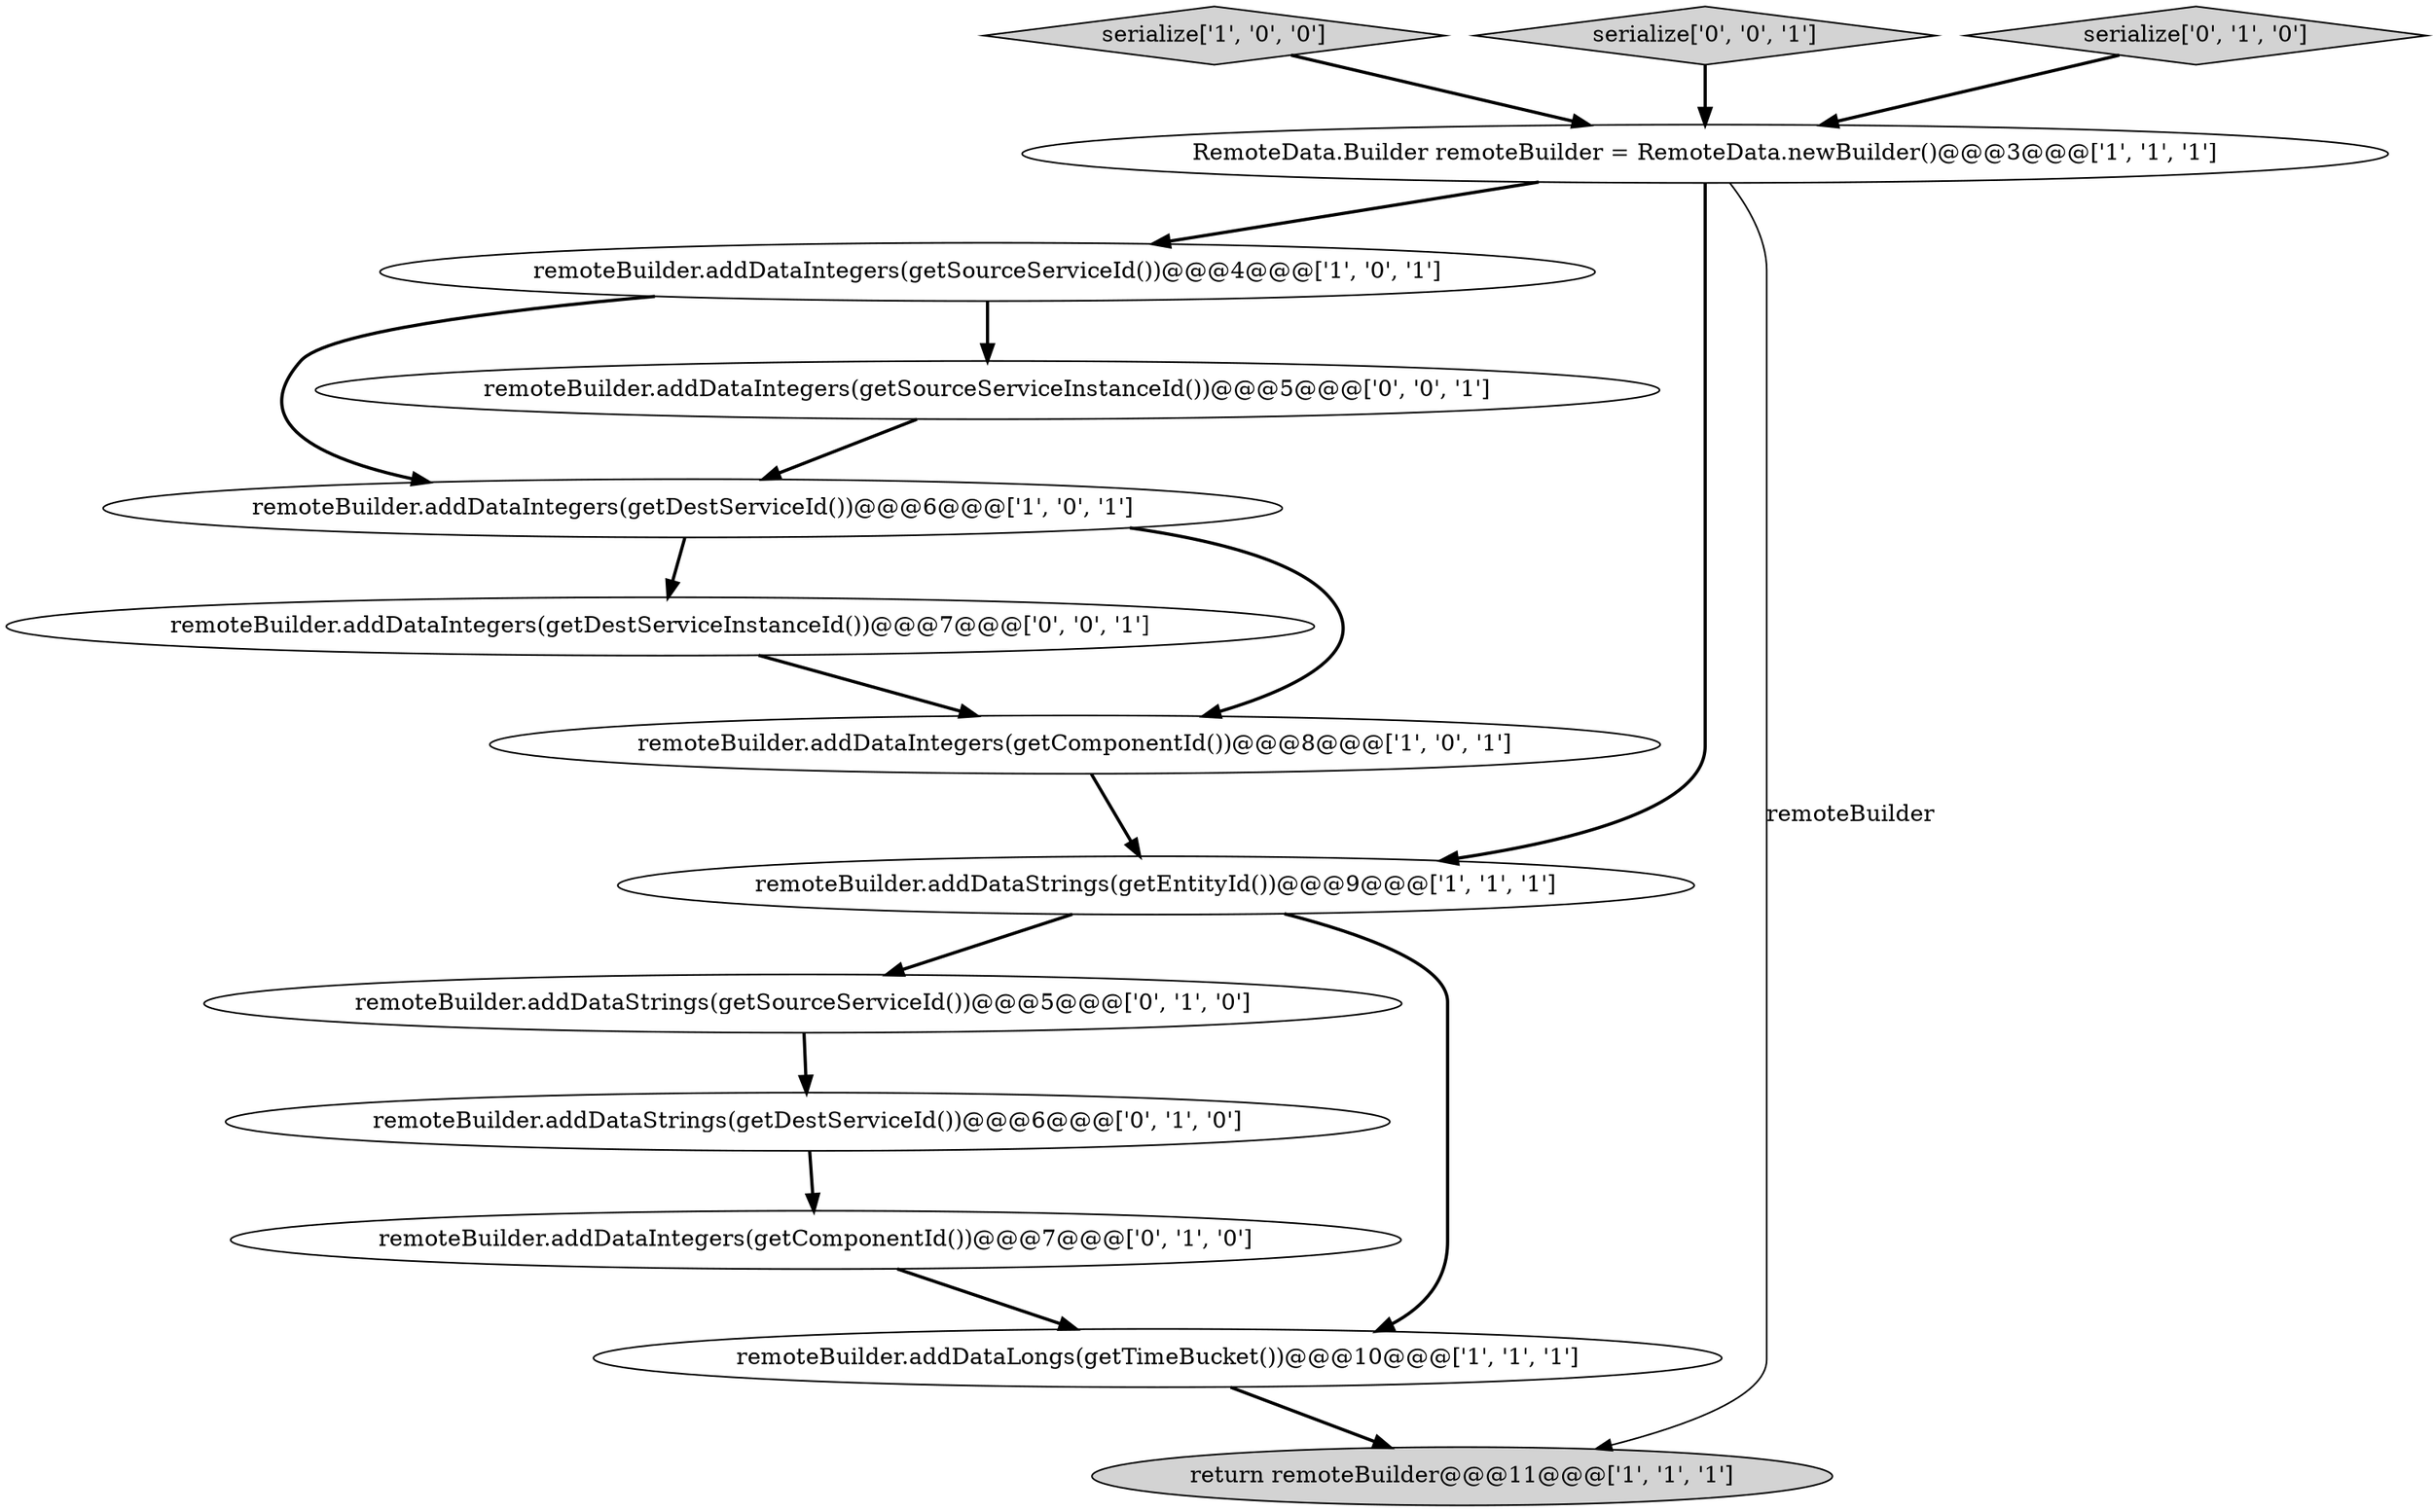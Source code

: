 digraph {
13 [style = filled, label = "remoteBuilder.addDataIntegers(getDestServiceInstanceId())@@@7@@@['0', '0', '1']", fillcolor = white, shape = ellipse image = "AAA0AAABBB3BBB"];
0 [style = filled, label = "remoteBuilder.addDataIntegers(getSourceServiceId())@@@4@@@['1', '0', '1']", fillcolor = white, shape = ellipse image = "AAA0AAABBB1BBB"];
10 [style = filled, label = "remoteBuilder.addDataIntegers(getComponentId())@@@7@@@['0', '1', '0']", fillcolor = white, shape = ellipse image = "AAA1AAABBB2BBB"];
11 [style = filled, label = "remoteBuilder.addDataStrings(getSourceServiceId())@@@5@@@['0', '1', '0']", fillcolor = white, shape = ellipse image = "AAA1AAABBB2BBB"];
5 [style = filled, label = "return remoteBuilder@@@11@@@['1', '1', '1']", fillcolor = lightgray, shape = ellipse image = "AAA0AAABBB1BBB"];
8 [style = filled, label = "remoteBuilder.addDataStrings(getDestServiceId())@@@6@@@['0', '1', '0']", fillcolor = white, shape = ellipse image = "AAA1AAABBB2BBB"];
3 [style = filled, label = "remoteBuilder.addDataIntegers(getDestServiceId())@@@6@@@['1', '0', '1']", fillcolor = white, shape = ellipse image = "AAA0AAABBB1BBB"];
7 [style = filled, label = "serialize['1', '0', '0']", fillcolor = lightgray, shape = diamond image = "AAA0AAABBB1BBB"];
6 [style = filled, label = "remoteBuilder.addDataIntegers(getComponentId())@@@8@@@['1', '0', '1']", fillcolor = white, shape = ellipse image = "AAA0AAABBB1BBB"];
14 [style = filled, label = "remoteBuilder.addDataIntegers(getSourceServiceInstanceId())@@@5@@@['0', '0', '1']", fillcolor = white, shape = ellipse image = "AAA0AAABBB3BBB"];
1 [style = filled, label = "remoteBuilder.addDataLongs(getTimeBucket())@@@10@@@['1', '1', '1']", fillcolor = white, shape = ellipse image = "AAA0AAABBB1BBB"];
12 [style = filled, label = "serialize['0', '0', '1']", fillcolor = lightgray, shape = diamond image = "AAA0AAABBB3BBB"];
9 [style = filled, label = "serialize['0', '1', '0']", fillcolor = lightgray, shape = diamond image = "AAA0AAABBB2BBB"];
4 [style = filled, label = "RemoteData.Builder remoteBuilder = RemoteData.newBuilder()@@@3@@@['1', '1', '1']", fillcolor = white, shape = ellipse image = "AAA0AAABBB1BBB"];
2 [style = filled, label = "remoteBuilder.addDataStrings(getEntityId())@@@9@@@['1', '1', '1']", fillcolor = white, shape = ellipse image = "AAA0AAABBB1BBB"];
12->4 [style = bold, label=""];
10->1 [style = bold, label=""];
2->11 [style = bold, label=""];
13->6 [style = bold, label=""];
4->5 [style = solid, label="remoteBuilder"];
0->14 [style = bold, label=""];
0->3 [style = bold, label=""];
7->4 [style = bold, label=""];
11->8 [style = bold, label=""];
14->3 [style = bold, label=""];
9->4 [style = bold, label=""];
2->1 [style = bold, label=""];
3->13 [style = bold, label=""];
8->10 [style = bold, label=""];
4->0 [style = bold, label=""];
6->2 [style = bold, label=""];
4->2 [style = bold, label=""];
3->6 [style = bold, label=""];
1->5 [style = bold, label=""];
}
